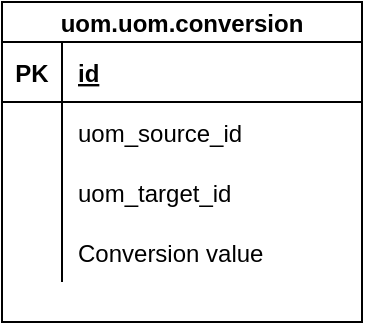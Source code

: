<mxfile version="13.8.0" type="github">
  <diagram id="1qmMv2oeAHjUiz6qux0p" name="Page-1">
    <mxGraphModel dx="1041" dy="494" grid="1" gridSize="10" guides="1" tooltips="1" connect="1" arrows="1" fold="1" page="1" pageScale="1" pageWidth="827" pageHeight="1169" math="0" shadow="0">
      <root>
        <mxCell id="0" />
        <mxCell id="1" parent="0" />
        <mxCell id="3pE9_Y5kMSjQkQBVXzXk-25" value="uom.uom.conversion" style="shape=table;startSize=20;container=1;collapsible=1;childLayout=tableLayout;fixedRows=1;rowLines=0;fontStyle=1;align=center;resizeLast=1;" vertex="1" parent="1">
          <mxGeometry x="90" y="20" width="180" height="160" as="geometry" />
        </mxCell>
        <mxCell id="3pE9_Y5kMSjQkQBVXzXk-26" value="" style="shape=partialRectangle;collapsible=0;dropTarget=0;pointerEvents=0;fillColor=none;top=0;left=0;bottom=1;right=0;points=[[0,0.5],[1,0.5]];portConstraint=eastwest;" vertex="1" parent="3pE9_Y5kMSjQkQBVXzXk-25">
          <mxGeometry y="20" width="180" height="30" as="geometry" />
        </mxCell>
        <mxCell id="3pE9_Y5kMSjQkQBVXzXk-27" value="PK" style="shape=partialRectangle;connectable=0;fillColor=none;top=0;left=0;bottom=0;right=0;fontStyle=1;overflow=hidden;" vertex="1" parent="3pE9_Y5kMSjQkQBVXzXk-26">
          <mxGeometry width="30" height="30" as="geometry" />
        </mxCell>
        <mxCell id="3pE9_Y5kMSjQkQBVXzXk-28" value="id" style="shape=partialRectangle;connectable=0;fillColor=none;top=0;left=0;bottom=0;right=0;align=left;spacingLeft=6;fontStyle=5;overflow=hidden;" vertex="1" parent="3pE9_Y5kMSjQkQBVXzXk-26">
          <mxGeometry x="30" width="150" height="30" as="geometry" />
        </mxCell>
        <mxCell id="3pE9_Y5kMSjQkQBVXzXk-29" value="" style="shape=partialRectangle;collapsible=0;dropTarget=0;pointerEvents=0;fillColor=none;top=0;left=0;bottom=0;right=0;points=[[0,0.5],[1,0.5]];portConstraint=eastwest;" vertex="1" parent="3pE9_Y5kMSjQkQBVXzXk-25">
          <mxGeometry y="50" width="180" height="30" as="geometry" />
        </mxCell>
        <mxCell id="3pE9_Y5kMSjQkQBVXzXk-30" value="" style="shape=partialRectangle;connectable=0;fillColor=none;top=0;left=0;bottom=0;right=0;editable=1;overflow=hidden;" vertex="1" parent="3pE9_Y5kMSjQkQBVXzXk-29">
          <mxGeometry width="30" height="30" as="geometry" />
        </mxCell>
        <mxCell id="3pE9_Y5kMSjQkQBVXzXk-31" value="uom_source_id" style="shape=partialRectangle;connectable=0;fillColor=none;top=0;left=0;bottom=0;right=0;align=left;spacingLeft=6;overflow=hidden;" vertex="1" parent="3pE9_Y5kMSjQkQBVXzXk-29">
          <mxGeometry x="30" width="150" height="30" as="geometry" />
        </mxCell>
        <mxCell id="3pE9_Y5kMSjQkQBVXzXk-32" value="" style="shape=partialRectangle;collapsible=0;dropTarget=0;pointerEvents=0;fillColor=none;top=0;left=0;bottom=0;right=0;points=[[0,0.5],[1,0.5]];portConstraint=eastwest;" vertex="1" parent="3pE9_Y5kMSjQkQBVXzXk-25">
          <mxGeometry y="80" width="180" height="30" as="geometry" />
        </mxCell>
        <mxCell id="3pE9_Y5kMSjQkQBVXzXk-33" value="" style="shape=partialRectangle;connectable=0;fillColor=none;top=0;left=0;bottom=0;right=0;editable=1;overflow=hidden;" vertex="1" parent="3pE9_Y5kMSjQkQBVXzXk-32">
          <mxGeometry width="30" height="30" as="geometry" />
        </mxCell>
        <mxCell id="3pE9_Y5kMSjQkQBVXzXk-34" value="uom_target_id" style="shape=partialRectangle;connectable=0;fillColor=none;top=0;left=0;bottom=0;right=0;align=left;spacingLeft=6;overflow=hidden;" vertex="1" parent="3pE9_Y5kMSjQkQBVXzXk-32">
          <mxGeometry x="30" width="150" height="30" as="geometry" />
        </mxCell>
        <mxCell id="3pE9_Y5kMSjQkQBVXzXk-35" value="" style="shape=partialRectangle;collapsible=0;dropTarget=0;pointerEvents=0;fillColor=none;top=0;left=0;bottom=0;right=0;points=[[0,0.5],[1,0.5]];portConstraint=eastwest;" vertex="1" parent="3pE9_Y5kMSjQkQBVXzXk-25">
          <mxGeometry y="110" width="180" height="30" as="geometry" />
        </mxCell>
        <mxCell id="3pE9_Y5kMSjQkQBVXzXk-36" value="" style="shape=partialRectangle;connectable=0;fillColor=none;top=0;left=0;bottom=0;right=0;editable=1;overflow=hidden;" vertex="1" parent="3pE9_Y5kMSjQkQBVXzXk-35">
          <mxGeometry width="30" height="30" as="geometry" />
        </mxCell>
        <mxCell id="3pE9_Y5kMSjQkQBVXzXk-37" value="Conversion value" style="shape=partialRectangle;connectable=0;fillColor=none;top=0;left=0;bottom=0;right=0;align=left;spacingLeft=6;overflow=hidden;" vertex="1" parent="3pE9_Y5kMSjQkQBVXzXk-35">
          <mxGeometry x="30" width="150" height="30" as="geometry" />
        </mxCell>
      </root>
    </mxGraphModel>
  </diagram>
</mxfile>
